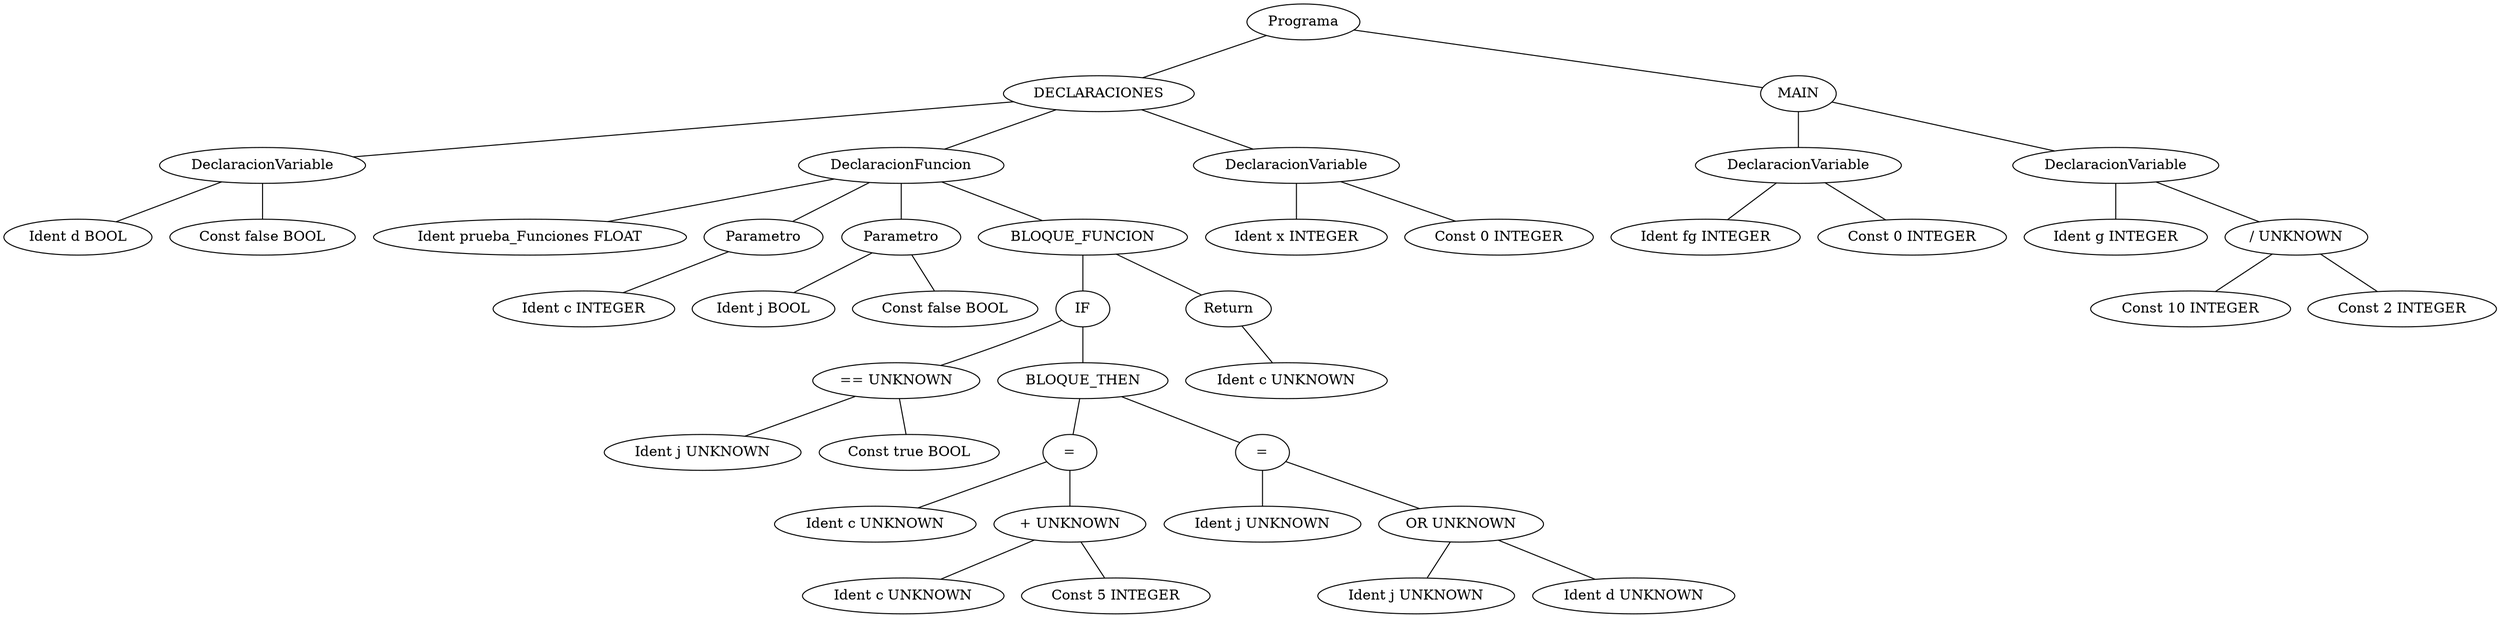 graph G {1 [label="Programa"]
2 [label="DECLARACIONES"]
1 -- 2
3 [label="DeclaracionVariable"]
2 -- 3
4 [label="Ident d BOOL"]
3 -- 4
5 [label="Const false BOOL"]
3 -- 5
6 [label="DeclaracionFuncion"]
2 -- 6
7 [label="Ident prueba_Funciones FLOAT"]
6 -- 7
26 [label="Parametro"]
6 -- 26
27 [label="Ident c INTEGER"]
26 -- 27
28 [label="Parametro"]
6 -- 28
29 [label="Ident j BOOL"]
28 -- 29
30 [label="Const false BOOL"]
28 -- 30
8 [label="BLOQUE_FUNCION"]
6 -- 8
9 [label="IF"]
8 -- 9
10 [label="== UNKNOWN"]
9 -- 10
11 [label="Ident j UNKNOWN"]
10 -- 11
12 [label="Const true BOOL"]
10 -- 12
13 [label="BLOQUE_THEN"]
9 -- 13
14 [label="="]
13 -- 14
15 [label="Ident c UNKNOWN"]
14 -- 15
16 [label="+ UNKNOWN"]
14 -- 16
17 [label="Ident c UNKNOWN"]
16 -- 17
18 [label="Const 5 INTEGER"]
16 -- 18
19 [label="="]
13 -- 19
20 [label="Ident j UNKNOWN"]
19 -- 20
21 [label="OR UNKNOWN"]
19 -- 21
22 [label="Ident j UNKNOWN"]
21 -- 22
23 [label="Ident d UNKNOWN"]
21 -- 23
24 [label="Return"]
8 -- 24
25 [label="Ident c UNKNOWN"]
24 -- 25
31 [label="DeclaracionVariable"]
2 -- 31
32 [label="Ident x INTEGER"]
31 -- 32
33 [label="Const 0 INTEGER"]
31 -- 33
34 [label="MAIN"]
1 -- 34
35 [label="DeclaracionVariable"]
34 -- 35
36 [label="Ident fg INTEGER"]
35 -- 36
37 [label="Const 0 INTEGER"]
35 -- 37
38 [label="DeclaracionVariable"]
34 -- 38
39 [label="Ident g INTEGER"]
38 -- 39
40 [label="/ UNKNOWN"]
38 -- 40
41 [label="Const 10 INTEGER"]
40 -- 41
42 [label="Const 2 INTEGER"]
40 -- 42
}
